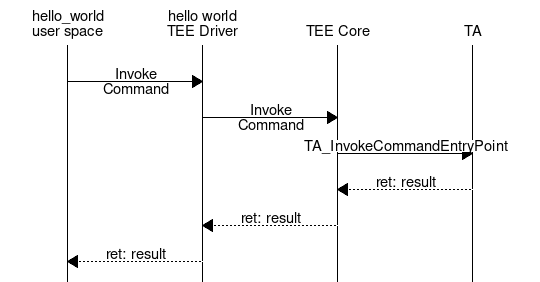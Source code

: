 msc {
	hscale = "0.9", wordwraparcs = on;

	a [label="hello_world\nuser space"],
	b [label="hello world\nTEE Driver"],
	f [label="TEE Core"],
	g [label="TA"];

	||| ;
	a=>b [ label = "Invoke\nCommand" ];
	b=>f [ label = "Invoke\nCommand" ];
	f=>g [ label = "TA_InvokeCommandEntryPoint" ];
	g>>f [ label = "ret: result" ];
	f>>b [ label = "ret: result" ];
	b>>a [ label = "ret: result" ];
}
